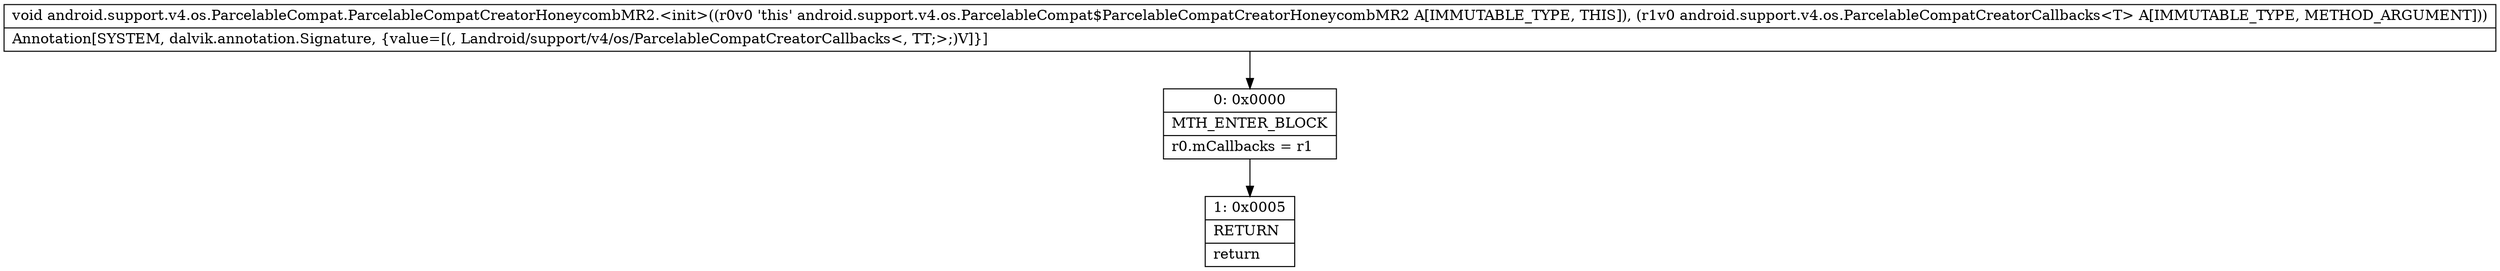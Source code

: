 digraph "CFG forandroid.support.v4.os.ParcelableCompat.ParcelableCompatCreatorHoneycombMR2.\<init\>(Landroid\/support\/v4\/os\/ParcelableCompatCreatorCallbacks;)V" {
Node_0 [shape=record,label="{0\:\ 0x0000|MTH_ENTER_BLOCK\l|r0.mCallbacks = r1\l}"];
Node_1 [shape=record,label="{1\:\ 0x0005|RETURN\l|return\l}"];
MethodNode[shape=record,label="{void android.support.v4.os.ParcelableCompat.ParcelableCompatCreatorHoneycombMR2.\<init\>((r0v0 'this' android.support.v4.os.ParcelableCompat$ParcelableCompatCreatorHoneycombMR2 A[IMMUTABLE_TYPE, THIS]), (r1v0 android.support.v4.os.ParcelableCompatCreatorCallbacks\<T\> A[IMMUTABLE_TYPE, METHOD_ARGUMENT]))  | Annotation[SYSTEM, dalvik.annotation.Signature, \{value=[(, Landroid\/support\/v4\/os\/ParcelableCompatCreatorCallbacks\<, TT;\>;)V]\}]\l}"];
MethodNode -> Node_0;
Node_0 -> Node_1;
}

